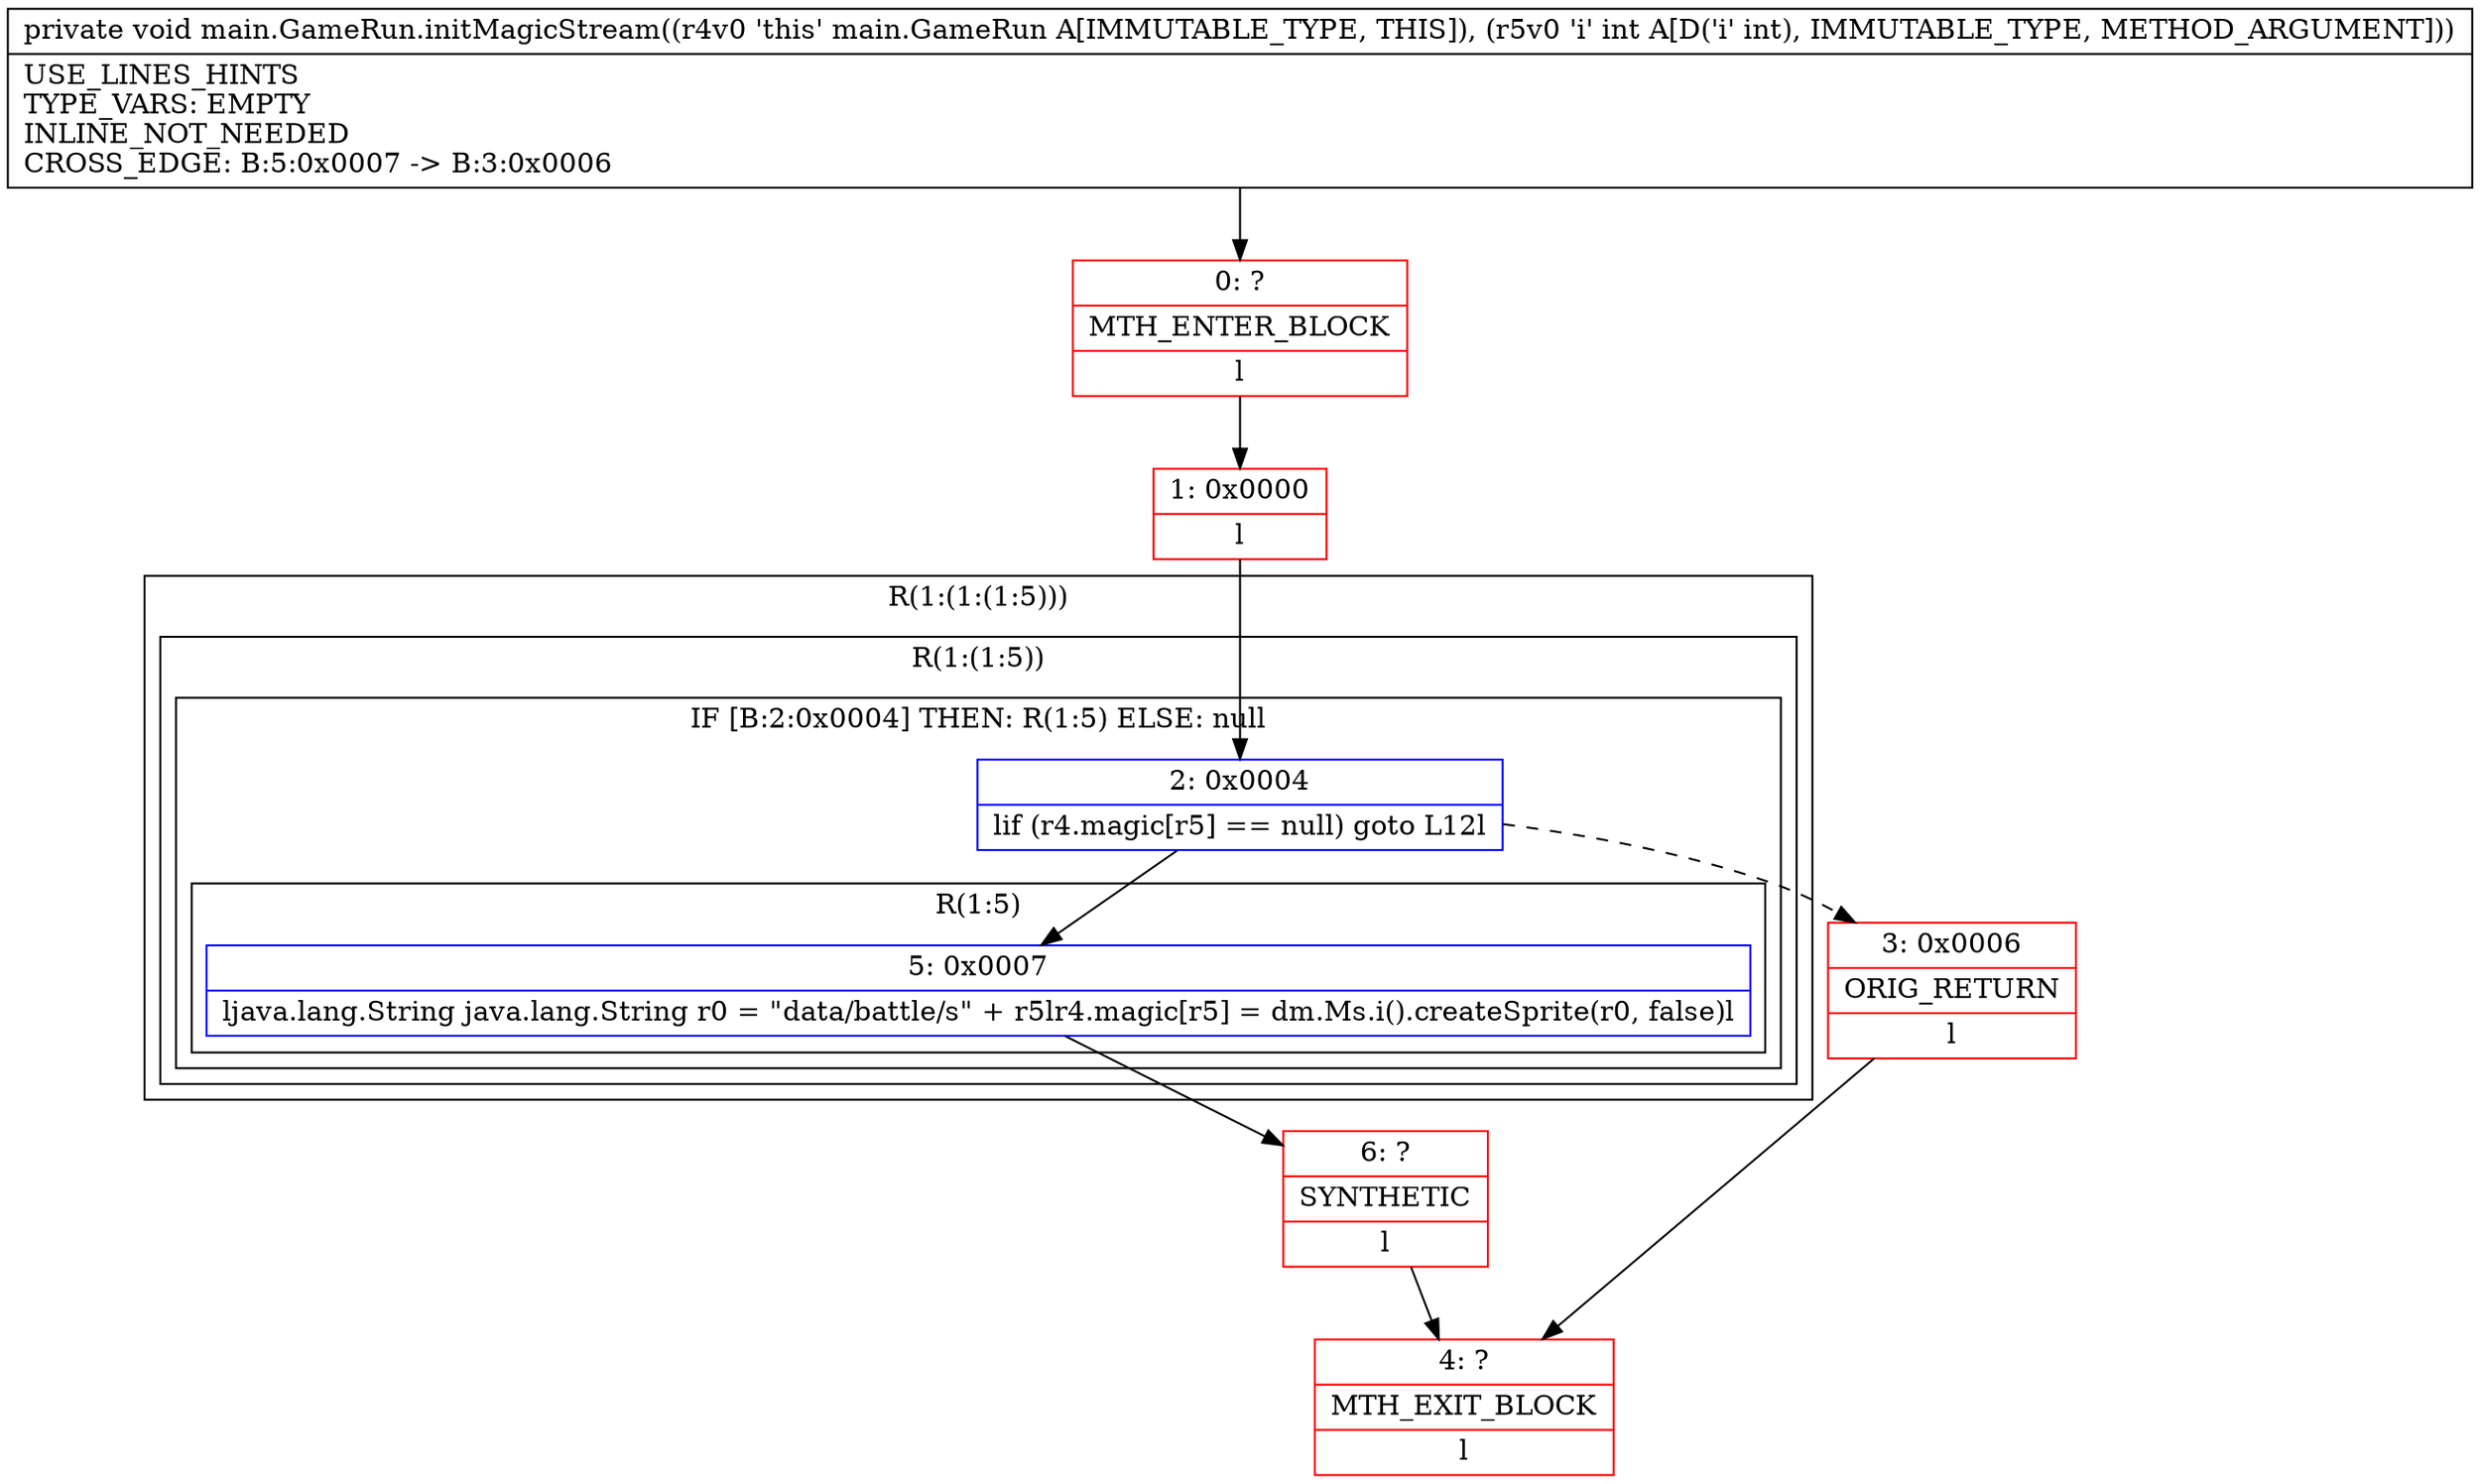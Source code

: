digraph "CFG formain.GameRun.initMagicStream(I)V" {
subgraph cluster_Region_2131501375 {
label = "R(1:(1:(1:5)))";
node [shape=record,color=blue];
subgraph cluster_Region_472348724 {
label = "R(1:(1:5))";
node [shape=record,color=blue];
subgraph cluster_IfRegion_1338232588 {
label = "IF [B:2:0x0004] THEN: R(1:5) ELSE: null";
node [shape=record,color=blue];
Node_2 [shape=record,label="{2\:\ 0x0004|lif (r4.magic[r5] == null) goto L12l}"];
subgraph cluster_Region_1152540414 {
label = "R(1:5)";
node [shape=record,color=blue];
Node_5 [shape=record,label="{5\:\ 0x0007|ljava.lang.String java.lang.String r0 = \"data\/battle\/s\" + r5lr4.magic[r5] = dm.Ms.i().createSprite(r0, false)l}"];
}
}
}
}
Node_0 [shape=record,color=red,label="{0\:\ ?|MTH_ENTER_BLOCK\l|l}"];
Node_1 [shape=record,color=red,label="{1\:\ 0x0000|l}"];
Node_3 [shape=record,color=red,label="{3\:\ 0x0006|ORIG_RETURN\l|l}"];
Node_4 [shape=record,color=red,label="{4\:\ ?|MTH_EXIT_BLOCK\l|l}"];
Node_6 [shape=record,color=red,label="{6\:\ ?|SYNTHETIC\l|l}"];
MethodNode[shape=record,label="{private void main.GameRun.initMagicStream((r4v0 'this' main.GameRun A[IMMUTABLE_TYPE, THIS]), (r5v0 'i' int A[D('i' int), IMMUTABLE_TYPE, METHOD_ARGUMENT]))  | USE_LINES_HINTS\lTYPE_VARS: EMPTY\lINLINE_NOT_NEEDED\lCROSS_EDGE: B:5:0x0007 \-\> B:3:0x0006\l}"];
MethodNode -> Node_0;
Node_2 -> Node_3[style=dashed];
Node_2 -> Node_5;
Node_5 -> Node_6;
Node_0 -> Node_1;
Node_1 -> Node_2;
Node_3 -> Node_4;
Node_6 -> Node_4;
}

